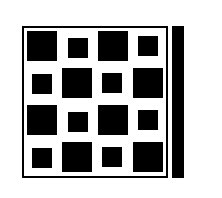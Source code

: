 <mxfile version="10.7.1" type="device"><diagram id="fW6vHMmZhTvcHy1dcksd" name="Page-1"><mxGraphModel dx="235" dy="178" grid="1" gridSize="10" guides="1" tooltips="1" connect="1" arrows="1" fold="1" page="1" pageScale="1" pageWidth="291" pageHeight="413" math="0" shadow="0"><root><mxCell id="0"/><mxCell id="1" parent="0"/><mxCell id="gqRS6Sr-6QEkLQTzW5-Q-33" value="" style="whiteSpace=wrap;html=1;aspect=fixed;strokeColor=none;strokeWidth=1;fillColor=none;" parent="1" vertex="1"><mxGeometry x="200" y="220" width="8" height="8" as="geometry"/></mxCell><mxCell id="gqRS6Sr-6QEkLQTzW5-Q-34" value="" style="whiteSpace=wrap;html=1;aspect=fixed;strokeColor=none;strokeWidth=1;fillColor=none;" parent="1" vertex="1"><mxGeometry x="98" y="140" width="8" height="8" as="geometry"/></mxCell><mxCell id="tcH07yGsMtVbY2Z28Ghm-20" value="" style="rounded=0;whiteSpace=wrap;html=1;strokeColor=#000000;strokeWidth=1;fillColor=#000000;rotation=-360;" parent="1" vertex="1"><mxGeometry x="184.5" y="153.5" width="5" height="75" as="geometry"/></mxCell><mxCell id="c3BWHjzHL5GMrkRBUecf-1" value="" style="group" vertex="1" connectable="0" parent="1"><mxGeometry x="111.5" y="155.5" width="71" height="72" as="geometry"/></mxCell><mxCell id="tcH07yGsMtVbY2Z28Ghm-14" value="" style="whiteSpace=wrap;html=1;aspect=fixed;strokeColor=none;strokeWidth=2;fillColor=#000000;rotation=-360;" parent="c3BWHjzHL5GMrkRBUecf-1" vertex="1"><mxGeometry x="20.5" y="3.5" width="10" height="10" as="geometry"/></mxCell><mxCell id="gqRS6Sr-6QEkLQTzW5-Q-6" value="" style="whiteSpace=wrap;html=1;aspect=fixed;strokeColor=none;strokeWidth=2;fillColor=#000000;rotation=-360;" parent="c3BWHjzHL5GMrkRBUecf-1" vertex="1"><mxGeometry x="35.5" width="15" height="15" as="geometry"/></mxCell><mxCell id="gqRS6Sr-6QEkLQTzW5-Q-8" value="" style="whiteSpace=wrap;html=1;aspect=fixed;strokeColor=none;strokeWidth=2;fillColor=#000000;rotation=-180;" parent="c3BWHjzHL5GMrkRBUecf-1" vertex="1"><mxGeometry x="37.5" y="21" width="10" height="10" as="geometry"/></mxCell><mxCell id="gqRS6Sr-6QEkLQTzW5-Q-9" value="" style="whiteSpace=wrap;html=1;aspect=fixed;strokeColor=none;strokeWidth=2;fillColor=#000000;rotation=-180;" parent="c3BWHjzHL5GMrkRBUecf-1" vertex="1"><mxGeometry x="55.5" y="2.5" width="10" height="10" as="geometry"/></mxCell><mxCell id="gqRS6Sr-6QEkLQTzW5-Q-11" value="" style="whiteSpace=wrap;html=1;aspect=fixed;strokeColor=none;strokeWidth=2;fillColor=#000000;rotation=-180;" parent="c3BWHjzHL5GMrkRBUecf-1" vertex="1"><mxGeometry width="15" height="15" as="geometry"/></mxCell><mxCell id="gqRS6Sr-6QEkLQTzW5-Q-27" value="" style="whiteSpace=wrap;html=1;aspect=fixed;strokeColor=none;strokeWidth=2;fillColor=#000000;rotation=-180;" parent="c3BWHjzHL5GMrkRBUecf-1" vertex="1"><mxGeometry x="17.5" y="18.5" width="15" height="15" as="geometry"/></mxCell><mxCell id="gqRS6Sr-6QEkLQTzW5-Q-29" value="" style="whiteSpace=wrap;html=1;aspect=fixed;strokeColor=none;strokeWidth=2;fillColor=#000000;rotation=-360;" parent="c3BWHjzHL5GMrkRBUecf-1" vertex="1"><mxGeometry x="53" y="18.5" width="15" height="15" as="geometry"/></mxCell><mxCell id="gqRS6Sr-6QEkLQTzW5-Q-30" value="" style="whiteSpace=wrap;html=1;aspect=fixed;strokeColor=none;strokeWidth=2;fillColor=#000000;rotation=-180;" parent="c3BWHjzHL5GMrkRBUecf-1" vertex="1"><mxGeometry x="2.5" y="21.5" width="10" height="10" as="geometry"/></mxCell><mxCell id="gqRS6Sr-6QEkLQTzW5-Q-31" value="" style="rounded=0;whiteSpace=wrap;html=1;strokeColor=#000000;strokeWidth=1;fillColor=none;rotation=-180;" parent="c3BWHjzHL5GMrkRBUecf-1" vertex="1"><mxGeometry x="-2" y="-2" width="72" height="75" as="geometry"/></mxCell><mxCell id="c3BWHjzHL5GMrkRBUecf-2" value="" style="group" vertex="1" connectable="0" parent="1"><mxGeometry x="111.5" y="192.5" width="68" height="33.5" as="geometry"/></mxCell><mxCell id="c3BWHjzHL5GMrkRBUecf-3" value="" style="whiteSpace=wrap;html=1;aspect=fixed;strokeColor=none;strokeWidth=2;fillColor=#000000;rotation=-360;" vertex="1" parent="c3BWHjzHL5GMrkRBUecf-2"><mxGeometry x="20.5" y="3.5" width="10" height="10" as="geometry"/></mxCell><mxCell id="c3BWHjzHL5GMrkRBUecf-4" value="" style="whiteSpace=wrap;html=1;aspect=fixed;strokeColor=none;strokeWidth=2;fillColor=#000000;rotation=-360;" vertex="1" parent="c3BWHjzHL5GMrkRBUecf-2"><mxGeometry x="35.5" width="15" height="15" as="geometry"/></mxCell><mxCell id="c3BWHjzHL5GMrkRBUecf-5" value="" style="whiteSpace=wrap;html=1;aspect=fixed;strokeColor=none;strokeWidth=2;fillColor=#000000;rotation=-180;" vertex="1" parent="c3BWHjzHL5GMrkRBUecf-2"><mxGeometry x="37.5" y="21" width="10" height="10" as="geometry"/></mxCell><mxCell id="c3BWHjzHL5GMrkRBUecf-6" value="" style="whiteSpace=wrap;html=1;aspect=fixed;strokeColor=none;strokeWidth=2;fillColor=#000000;rotation=-180;" vertex="1" parent="c3BWHjzHL5GMrkRBUecf-2"><mxGeometry x="55.5" y="2.5" width="10" height="10" as="geometry"/></mxCell><mxCell id="c3BWHjzHL5GMrkRBUecf-7" value="" style="whiteSpace=wrap;html=1;aspect=fixed;strokeColor=none;strokeWidth=2;fillColor=#000000;rotation=-180;" vertex="1" parent="c3BWHjzHL5GMrkRBUecf-2"><mxGeometry width="15" height="15" as="geometry"/></mxCell><mxCell id="c3BWHjzHL5GMrkRBUecf-8" value="" style="whiteSpace=wrap;html=1;aspect=fixed;strokeColor=none;strokeWidth=2;fillColor=#000000;rotation=-180;" vertex="1" parent="c3BWHjzHL5GMrkRBUecf-2"><mxGeometry x="17.5" y="18.5" width="15" height="15" as="geometry"/></mxCell><mxCell id="c3BWHjzHL5GMrkRBUecf-9" value="" style="whiteSpace=wrap;html=1;aspect=fixed;strokeColor=none;strokeWidth=2;fillColor=#000000;rotation=-360;" vertex="1" parent="c3BWHjzHL5GMrkRBUecf-2"><mxGeometry x="53" y="18.5" width="15" height="15" as="geometry"/></mxCell><mxCell id="c3BWHjzHL5GMrkRBUecf-10" value="" style="whiteSpace=wrap;html=1;aspect=fixed;strokeColor=none;strokeWidth=2;fillColor=#000000;rotation=-180;" vertex="1" parent="c3BWHjzHL5GMrkRBUecf-2"><mxGeometry x="2.5" y="21.5" width="10" height="10" as="geometry"/></mxCell><mxCell id="c3BWHjzHL5GMrkRBUecf-15" value="" style="whiteSpace=wrap;html=1;aspect=fixed;strokeColor=none;strokeWidth=1;fillColor=none;" vertex="1" parent="1"><mxGeometry x="192" y="230" width="8" height="8" as="geometry"/></mxCell></root></mxGraphModel></diagram></mxfile>